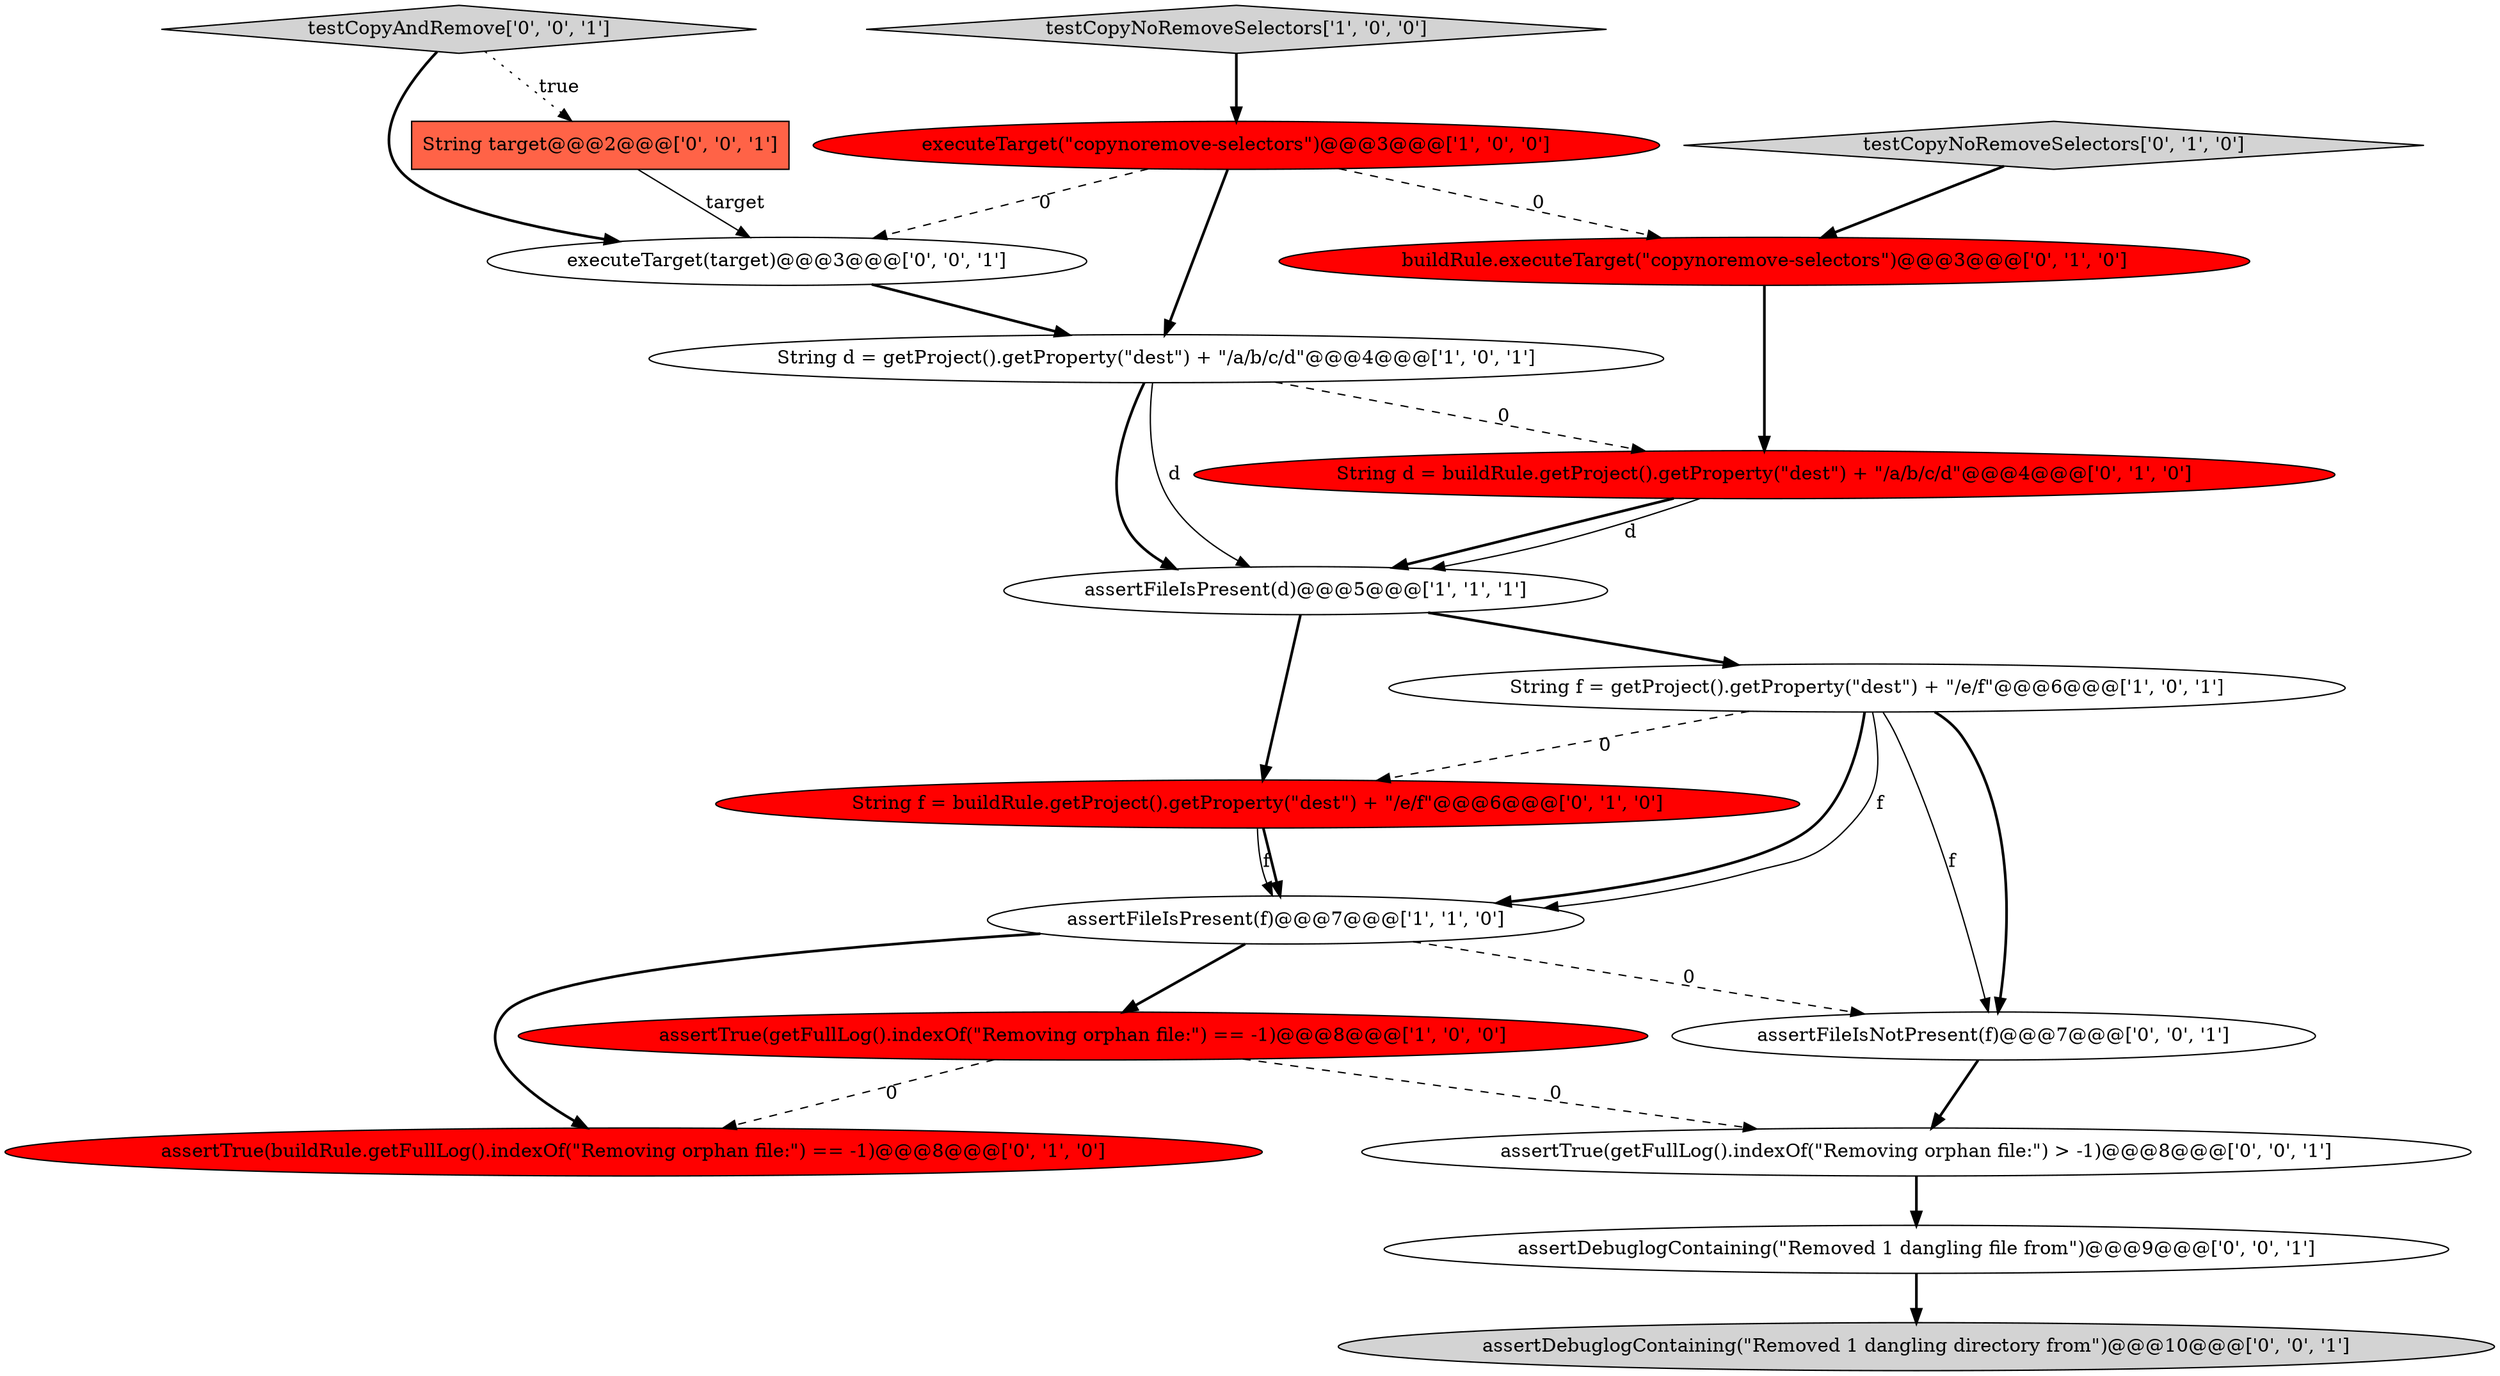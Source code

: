 digraph {
18 [style = filled, label = "assertTrue(getFullLog().indexOf(\"Removing orphan file:\") > -1)@@@8@@@['0', '0', '1']", fillcolor = white, shape = ellipse image = "AAA0AAABBB3BBB"];
10 [style = filled, label = "String f = buildRule.getProject().getProperty(\"dest\") + \"/e/f\"@@@6@@@['0', '1', '0']", fillcolor = red, shape = ellipse image = "AAA1AAABBB2BBB"];
9 [style = filled, label = "buildRule.executeTarget(\"copynoremove-selectors\")@@@3@@@['0', '1', '0']", fillcolor = red, shape = ellipse image = "AAA1AAABBB2BBB"];
14 [style = filled, label = "String target@@@2@@@['0', '0', '1']", fillcolor = tomato, shape = box image = "AAA0AAABBB3BBB"];
11 [style = filled, label = "assertTrue(buildRule.getFullLog().indexOf(\"Removing orphan file:\") == -1)@@@8@@@['0', '1', '0']", fillcolor = red, shape = ellipse image = "AAA1AAABBB2BBB"];
15 [style = filled, label = "testCopyAndRemove['0', '0', '1']", fillcolor = lightgray, shape = diamond image = "AAA0AAABBB3BBB"];
3 [style = filled, label = "executeTarget(\"copynoremove-selectors\")@@@3@@@['1', '0', '0']", fillcolor = red, shape = ellipse image = "AAA1AAABBB1BBB"];
1 [style = filled, label = "assertTrue(getFullLog().indexOf(\"Removing orphan file:\") == -1)@@@8@@@['1', '0', '0']", fillcolor = red, shape = ellipse image = "AAA1AAABBB1BBB"];
4 [style = filled, label = "String d = getProject().getProperty(\"dest\") + \"/a/b/c/d\"@@@4@@@['1', '0', '1']", fillcolor = white, shape = ellipse image = "AAA0AAABBB1BBB"];
5 [style = filled, label = "testCopyNoRemoveSelectors['1', '0', '0']", fillcolor = lightgray, shape = diamond image = "AAA0AAABBB1BBB"];
2 [style = filled, label = "assertFileIsPresent(f)@@@7@@@['1', '1', '0']", fillcolor = white, shape = ellipse image = "AAA0AAABBB1BBB"];
8 [style = filled, label = "String d = buildRule.getProject().getProperty(\"dest\") + \"/a/b/c/d\"@@@4@@@['0', '1', '0']", fillcolor = red, shape = ellipse image = "AAA1AAABBB2BBB"];
0 [style = filled, label = "String f = getProject().getProperty(\"dest\") + \"/e/f\"@@@6@@@['1', '0', '1']", fillcolor = white, shape = ellipse image = "AAA0AAABBB1BBB"];
13 [style = filled, label = "assertDebuglogContaining(\"Removed 1 dangling directory from\")@@@10@@@['0', '0', '1']", fillcolor = lightgray, shape = ellipse image = "AAA0AAABBB3BBB"];
6 [style = filled, label = "assertFileIsPresent(d)@@@5@@@['1', '1', '1']", fillcolor = white, shape = ellipse image = "AAA0AAABBB1BBB"];
16 [style = filled, label = "executeTarget(target)@@@3@@@['0', '0', '1']", fillcolor = white, shape = ellipse image = "AAA0AAABBB3BBB"];
17 [style = filled, label = "assertFileIsNotPresent(f)@@@7@@@['0', '0', '1']", fillcolor = white, shape = ellipse image = "AAA0AAABBB3BBB"];
12 [style = filled, label = "assertDebuglogContaining(\"Removed 1 dangling file from\")@@@9@@@['0', '0', '1']", fillcolor = white, shape = ellipse image = "AAA0AAABBB3BBB"];
7 [style = filled, label = "testCopyNoRemoveSelectors['0', '1', '0']", fillcolor = lightgray, shape = diamond image = "AAA0AAABBB2BBB"];
5->3 [style = bold, label=""];
4->6 [style = bold, label=""];
2->1 [style = bold, label=""];
0->17 [style = bold, label=""];
14->16 [style = solid, label="target"];
0->2 [style = bold, label=""];
18->12 [style = bold, label=""];
10->2 [style = solid, label="f"];
8->6 [style = bold, label=""];
6->0 [style = bold, label=""];
1->18 [style = dashed, label="0"];
15->14 [style = dotted, label="true"];
9->8 [style = bold, label=""];
15->16 [style = bold, label=""];
2->17 [style = dashed, label="0"];
3->4 [style = bold, label=""];
0->17 [style = solid, label="f"];
0->10 [style = dashed, label="0"];
8->6 [style = solid, label="d"];
7->9 [style = bold, label=""];
12->13 [style = bold, label=""];
3->9 [style = dashed, label="0"];
4->6 [style = solid, label="d"];
1->11 [style = dashed, label="0"];
6->10 [style = bold, label=""];
4->8 [style = dashed, label="0"];
0->2 [style = solid, label="f"];
10->2 [style = bold, label=""];
16->4 [style = bold, label=""];
2->11 [style = bold, label=""];
17->18 [style = bold, label=""];
3->16 [style = dashed, label="0"];
}
